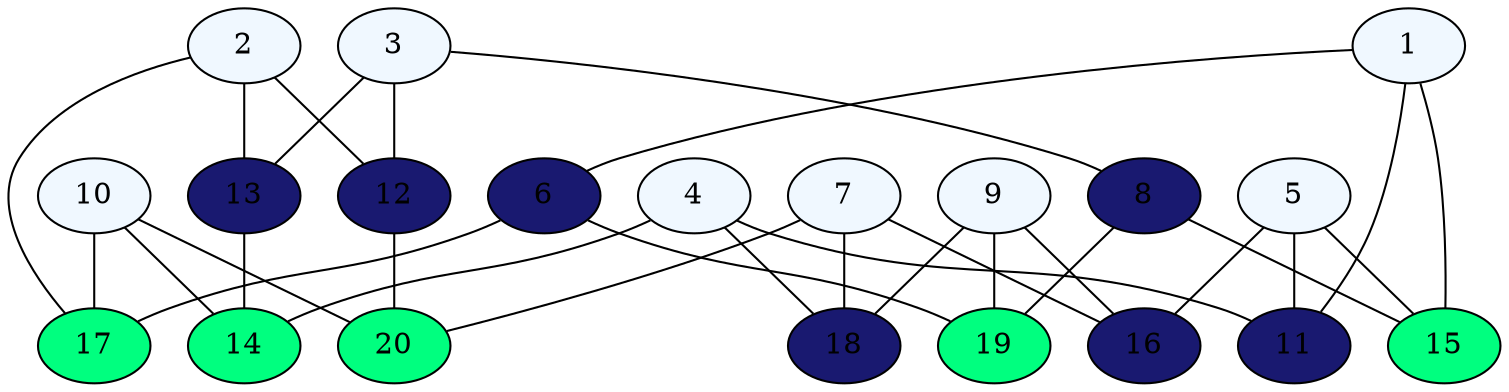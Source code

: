 graph dothi
{
1 [fillcolor=aliceblue, style=filled];
2 [fillcolor=aliceblue, style=filled];
3 [fillcolor=aliceblue, style=filled];
4 [fillcolor=aliceblue, style=filled];
5 [fillcolor=aliceblue, style=filled];
6 [fillcolor=midnightblue, style=filled];
7 [fillcolor=aliceblue, style=filled];
8 [fillcolor=midnightblue, style=filled];
9 [fillcolor=aliceblue, style=filled];
10 [fillcolor=aliceblue, style=filled];
11 [fillcolor=midnightblue, style=filled];
12 [fillcolor=midnightblue, style=filled];
13 [fillcolor=midnightblue, style=filled];
14 [fillcolor=springgreen1, style=filled];
15 [fillcolor=springgreen1, style=filled];
16 [fillcolor=midnightblue, style=filled];
17 [fillcolor=springgreen1, style=filled];
18 [fillcolor=midnightblue, style=filled];
19 [fillcolor=springgreen1, style=filled];
20 [fillcolor=springgreen1, style=filled];
1 -- 6;
1 -- 11;
1 -- 15;
2 -- 12;
2 -- 13;
2 -- 17;
3 -- 8;
3 -- 12;
3 -- 13;
4 -- 11;
4 -- 14;
4 -- 18;
5 -- 11;
5 -- 15;
5 -- 16;
6 -- 17;
6 -- 19;
7 -- 16;
7 -- 18;
7 -- 20;
8 -- 15;
8 -- 19;
9 -- 16;
9 -- 18;
9 -- 19;
10 -- 14;
10 -- 17;
10 -- 20;
12 -- 20;
13 -- 14;
}
